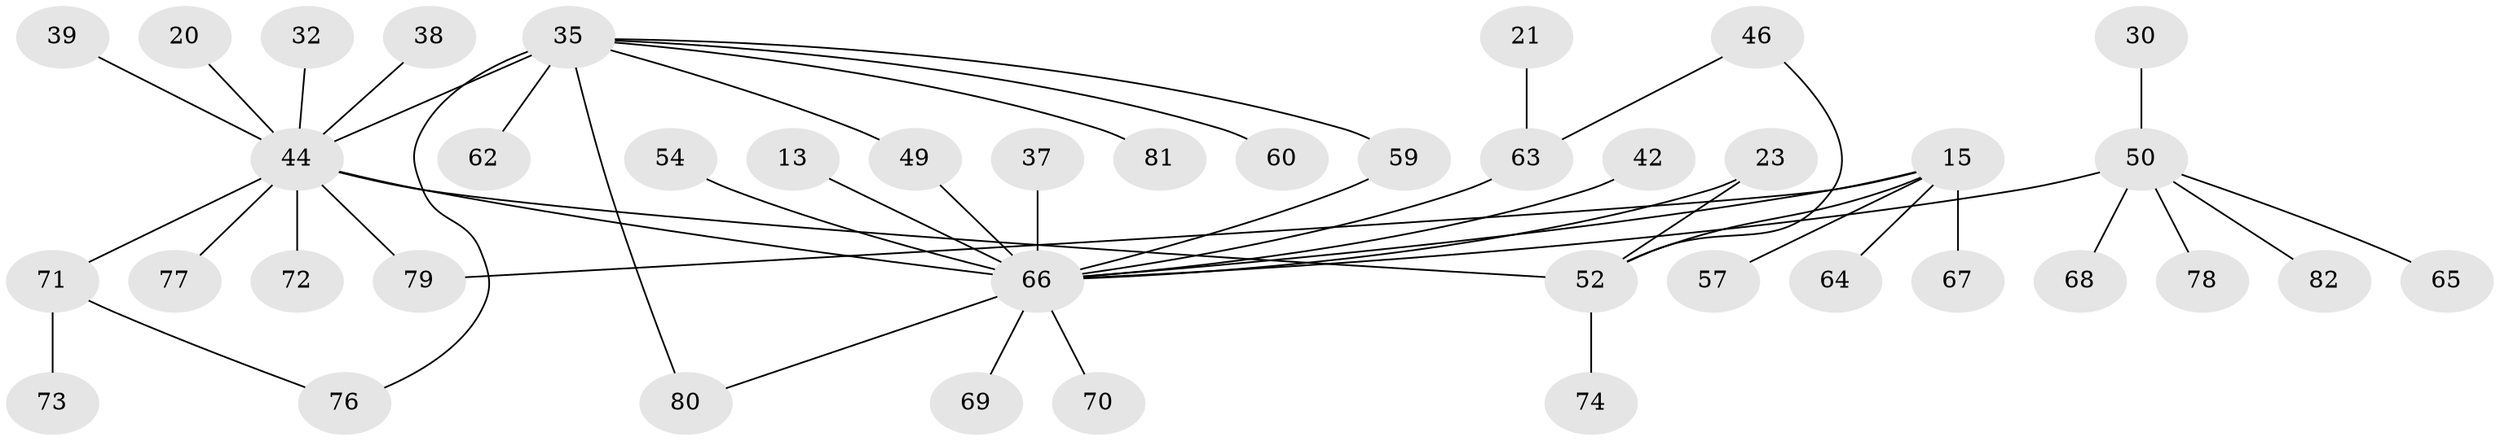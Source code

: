 // original degree distribution, {10: 0.012195121951219513, 18: 0.012195121951219513, 4: 0.08536585365853659, 2: 0.25609756097560976, 8: 0.012195121951219513, 7: 0.024390243902439025, 3: 0.08536585365853659, 1: 0.4634146341463415, 5: 0.036585365853658534, 6: 0.012195121951219513}
// Generated by graph-tools (version 1.1) at 2025/48/03/09/25 04:48:47]
// undirected, 41 vertices, 48 edges
graph export_dot {
graph [start="1"]
  node [color=gray90,style=filled];
  13;
  15 [super="+4"];
  20;
  21;
  23;
  30;
  32;
  35 [super="+18+19+34"];
  37;
  38;
  39;
  42;
  44 [super="+11+17+7"];
  46;
  49 [super="+8+24+31"];
  50 [super="+5+14+25"];
  52 [super="+9+10"];
  54 [super="+28"];
  57;
  59;
  60;
  62;
  63 [super="+3"];
  64;
  65;
  66 [super="+27+36+43+2"];
  67 [super="+55"];
  68;
  69;
  70;
  71 [super="+40+41+58"];
  72;
  73;
  74;
  76 [super="+51+61"];
  77 [super="+48"];
  78;
  79;
  80 [super="+75"];
  81;
  82 [super="+26"];
  13 -- 66;
  15 -- 57;
  15 -- 64;
  15 -- 67 [weight=2];
  15 -- 79;
  15 -- 52;
  15 -- 66;
  20 -- 44;
  21 -- 63;
  23 -- 52;
  23 -- 66;
  30 -- 50;
  32 -- 44;
  35 -- 62;
  35 -- 81;
  35 -- 59;
  35 -- 60;
  35 -- 44 [weight=3];
  35 -- 49;
  35 -- 76;
  35 -- 80;
  37 -- 66;
  38 -- 44;
  39 -- 44;
  42 -- 66;
  44 -- 79;
  44 -- 72;
  44 -- 71 [weight=2];
  44 -- 77 [weight=2];
  44 -- 52 [weight=2];
  44 -- 66 [weight=4];
  46 -- 52;
  46 -- 63;
  49 -- 66;
  50 -- 65;
  50 -- 68;
  50 -- 78;
  50 -- 82;
  50 -- 66 [weight=2];
  52 -- 74;
  54 -- 66;
  59 -- 66;
  63 -- 66 [weight=2];
  66 -- 80;
  66 -- 69;
  66 -- 70;
  71 -- 73;
  71 -- 76;
}
